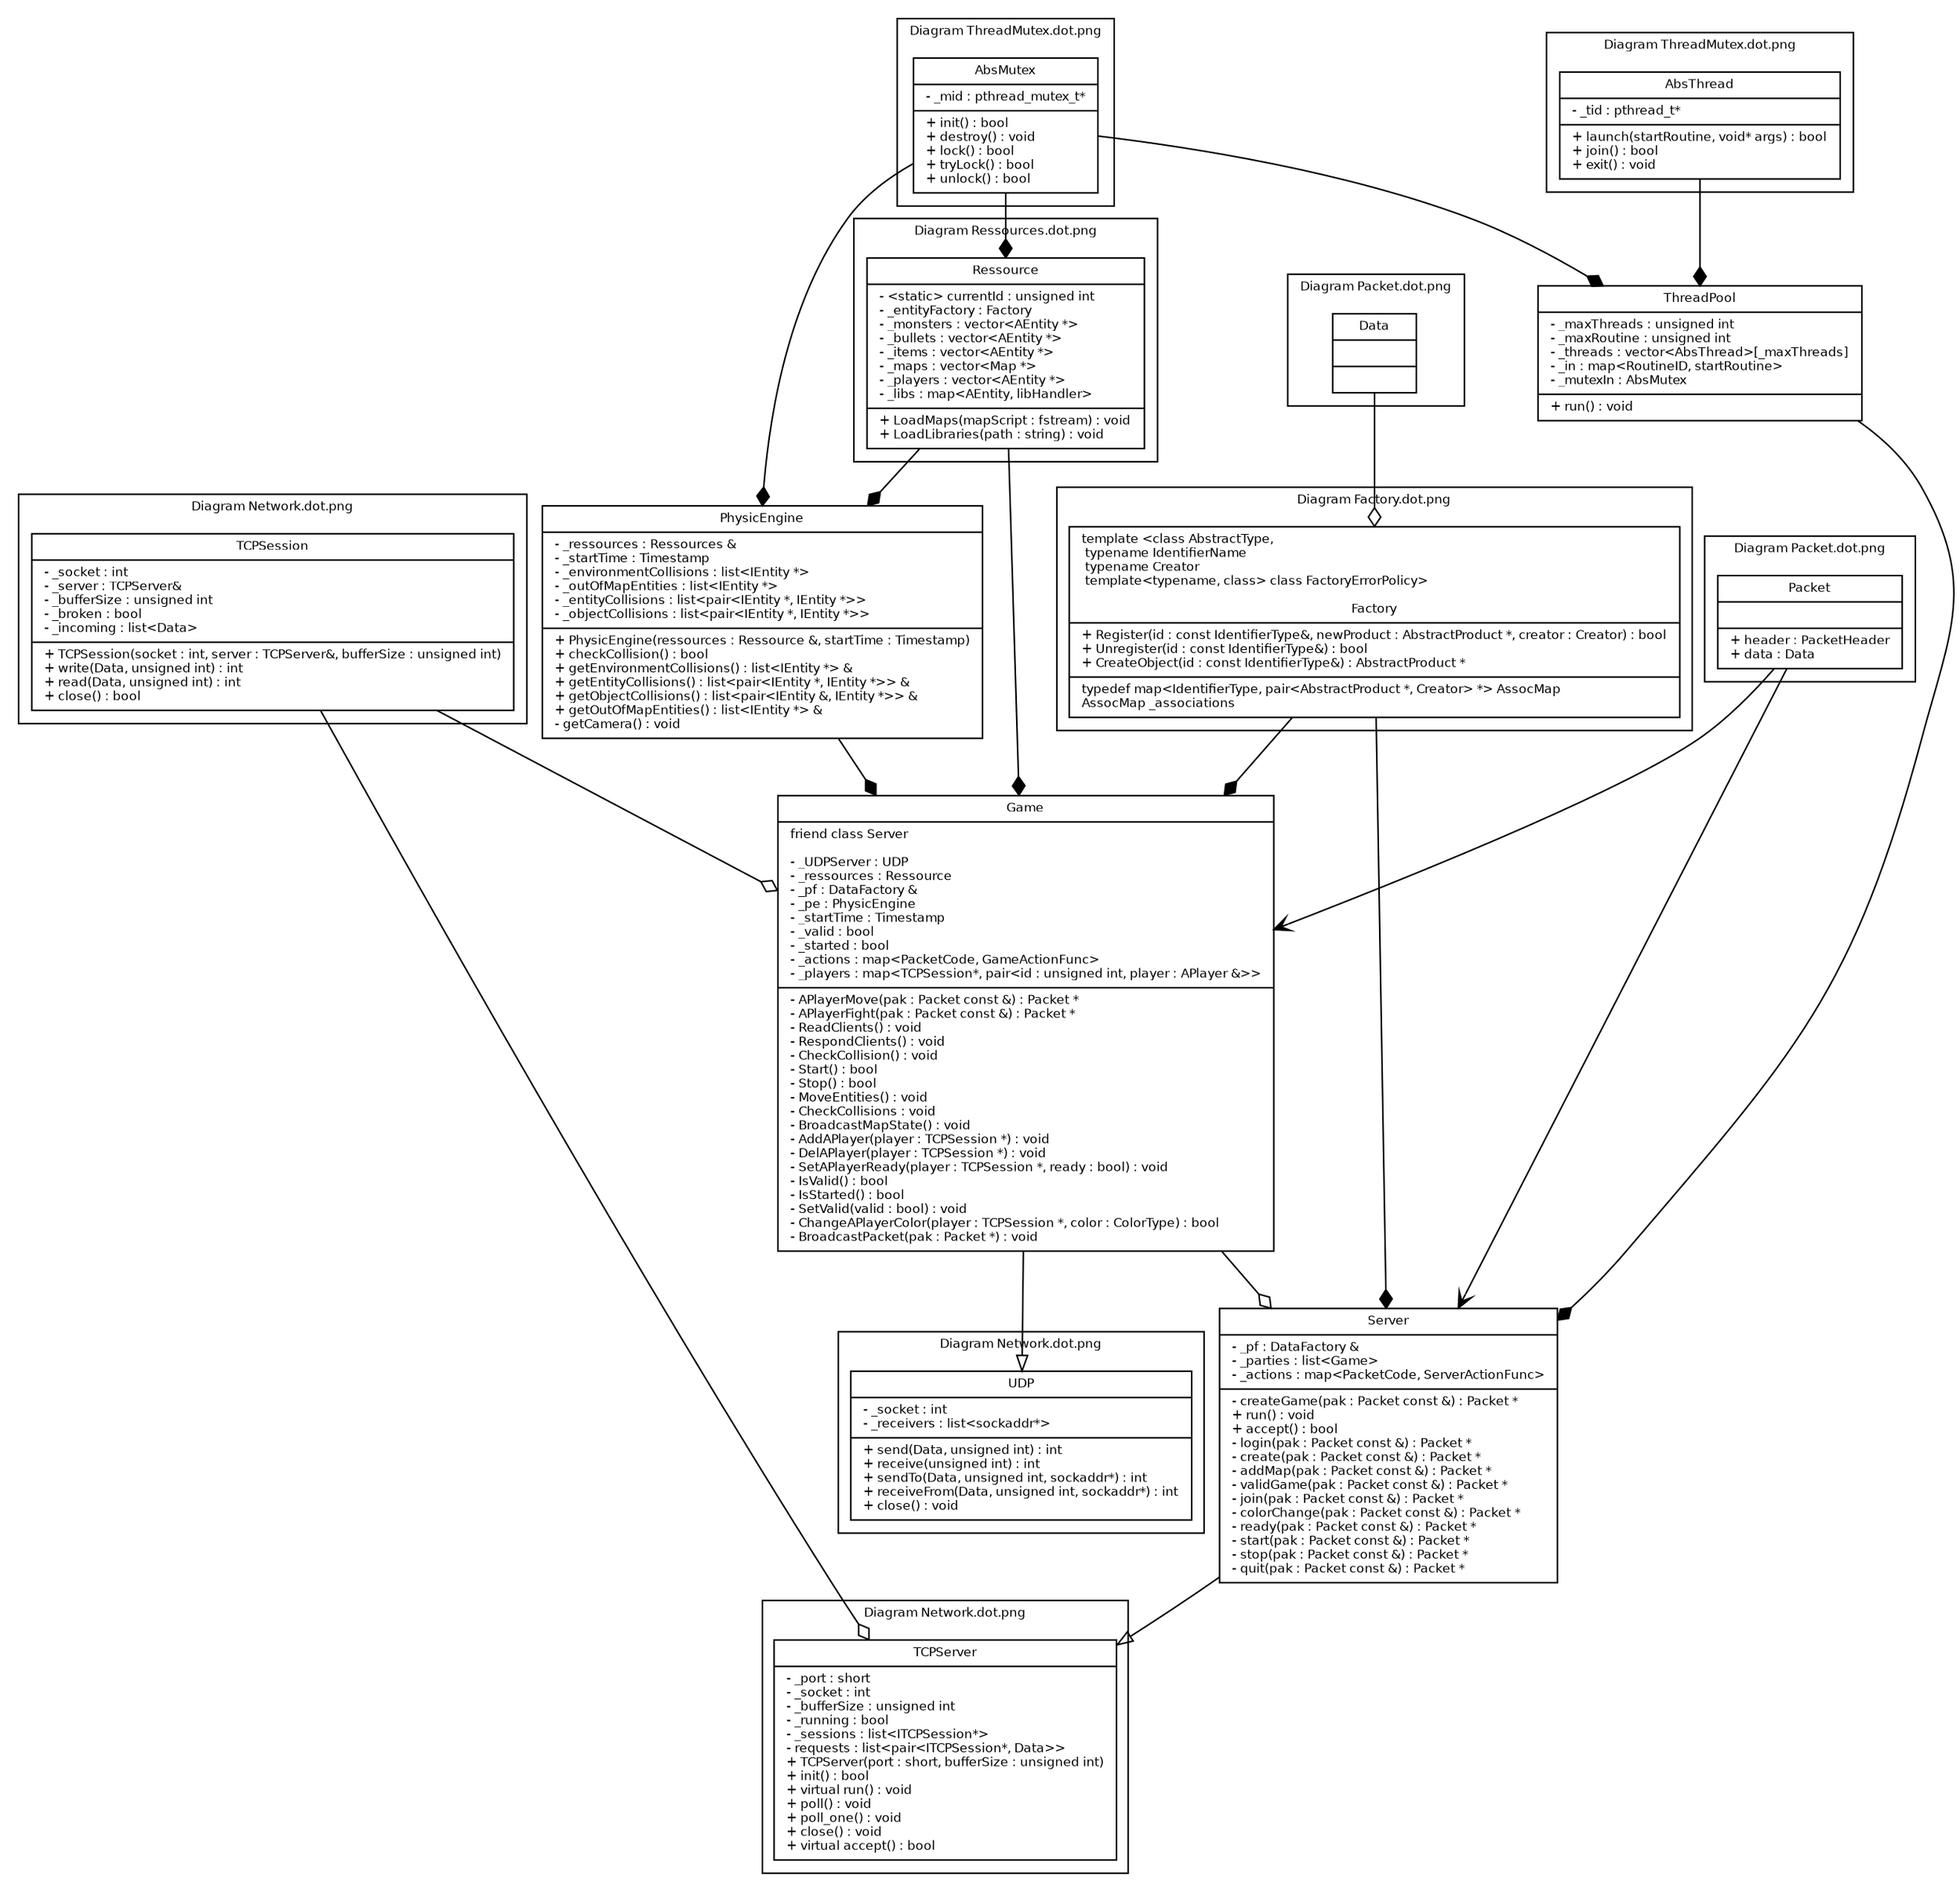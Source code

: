 digraph G {
fontname = "Bitstream Vera Sans"
fontsize = 8

node [
fontname = "Bitstream Vera Sans"
fontsize = 8
shape = "record"
]

subgraph clusterRessources1 {
label = "Diagram Ressources.dot.png"

// Class Ressource
Ressource [
label = "{\
Ressource|\
- \<static\> currentId : unsigned int\l\
- _entityFactory : Factory\l\
- _monsters : vector\<AEntity *\>\l\
- _bullets : vector\<AEntity *\>\l\
- _items : vector\<AEntity *\>\l\
- _maps : vector\<Map *\>\l\
- _players : vector\<AEntity *\>\l\
- _libs : map\<AEntity, libHandler\>\l|\
+ LoadMaps(mapScript : fstream) : void\l\
+ LoadLibraries(path : string) : void\l\
}"

]
}

// Class Game
Game [
label = "{\
Game|\
friend class Server\l\l\
- _UDPServer : UDP\l\
- _ressources : Ressource\l\
- _pf : DataFactory &\l\
- _pe : PhysicEngine\l\
- _startTime : Timestamp\l\
- _valid : bool\l\
- _started : bool\l\
- _actions : map\<PacketCode, GameActionFunc\>\l\
- _players : map\<TCPSession*, pair\<id : unsigned int, player : APlayer &\>\>\l|\
- APlayerMove(pak : Packet const &) : Packet *\l\
- APlayerFight(pak : Packet const &) : Packet *\l\
- ReadClients() : void\l\
- RespondClients() : void\l\
- CheckCollision() : void\l\
- Start() : bool\l\
- Stop() : bool\l\
- MoveEntities() : void\l\
- CheckCollisions : void\l\
- BroadcastMapState() : void\l\
- AddAPlayer(player : TCPSession *) : void\l\
- DelAPlayer(player : TCPSession *) : void\l\
- SetAPlayerReady(player : TCPSession *, ready : bool) : void\l\
- IsValid() : bool\l\
- IsStarted() : bool\l\
- SetValid(valid : bool) : void\l\
- ChangeAPlayerColor(player : TCPSession *, color : ColorType) : bool\l\
- BroadcastPacket(pak : Packet *) : void\l\
}"
]

// Class PhysicEngine
PhysicEngine [
label = "{\
PhysicEngine|\
- _ressources : Ressources &\l\
- _startTime : Timestamp\l\
- _environmentCollisions : list\<IEntity *\>\l\
- _outOfMapEntities : list\<IEntity *\>\l\
- _entityCollisions : list\<pair\<IEntity *, IEntity *\>\>\l\
- _objectCollisions : list\<pair\<IEntity *, IEntity *\>\>\l|\
+ PhysicEngine(ressources : Ressource &, startTime : Timestamp)\l\
+ checkCollision() : bool\l\
+ getEnvironmentCollisions() : list\<IEntity *\> &\l\
+ getEntityCollisions() : list\<pair\<IEntity *, IEntity *\>\> &\l\
+ getObjectCollisions() : list\<pair\<IEntity &, IEntity *\>\> &\l\
+ getOutOfMapEntities() : list\<IEntity *\> &\l\
- getCamera() : void\l\
}"
]

// Class Server
Server [
label = "{\
Server|\
- _pf : DataFactory &\l\
- _parties : list\<Game\>\l\
- _actions : map\<PacketCode, ServerActionFunc\>\l|\
- createGame(pak : Packet const &) : Packet *\l\
+ run() : void\l\
+ accept() : bool\l\
- login(pak : Packet const &) : Packet *\l\
- create(pak : Packet const &) : Packet *\l\
- addMap(pak : Packet const &) : Packet *\l\
- validGame(pak : Packet const &) : Packet *\l\
- join(pak : Packet const &) : Packet *\l\
- colorChange(pak : Packet const &) : Packet *\l\
- ready(pak : Packet const &) : Packet *\l\
- start(pak : Packet const &) : Packet *\l\
- stop(pak : Packet const &) : Packet *\l\
- quit(pak : Packet const &) : Packet *\l\
}"
]

//
// TCPSESSION SUBGRAPH
//
subgraph clusterTCPSession {
label = "Diagram Network.dot.png"

// Class TCPSession
TCPSession [
label = "{\
TCPSession|\
- _socket : int\l\
- _server : TCPServer&\l\
- _bufferSize : unsigned int\l\
- _broken : bool\l\
- _incoming : list\<Data\>\l|\
+ TCPSession(socket : int, server : TCPServer&, bufferSize : unsigned int)\l\
+ write(Data, unsigned int) : int\l\
+ read(Data, unsigned int) : int\l\
+ close() : bool\l\
}"
]

} // END : TCPSESSION SUBGRAPH

//
// UDP SUBGRAPH
//
subgraph clusterUDP {
label = "Diagram Network.dot.png"

// Class UDP
UDP [
label = "{\
UDP|\
- _socket : int\l\
- _receivers : list\<sockaddr*\>\l|\
+ send(Data, unsigned int) : int\l\
+ receive(unsigned int) : int\l\
+ sendTo(Data, unsigned int, sockaddr*) : int\l\
+ receiveFrom(Data, unsigned int, sockaddr*) : int\l\
+ close() : void\l\
}"
]

} // END : UDP SUBGRAPH

//
// TCPSERVER SUBGRAPH
//
subgraph clusterTCPServer {
label = "Diagram Network.dot.png"

// Class TCPServer_Unix
TCPServer [
label = "{\
TCPServer|\
- _port : short\l\
- _socket : int\l\
- _bufferSize : unsigned int\l\
- _running : bool\l\
- _sessions : list\<ITCPSession*\>\l\
- requests : list\<pair\<ITCPSession*, Data\>\>\l\
+ TCPServer(port : short, bufferSize : unsigned int)\l\
+ init() : bool\l\
+ virtual run() : void\l\
+ poll() : void\l\
+ poll_one() : void\l\
+ close() : void\l\
+ virtual accept() : bool\l\
}"
]

} // END : TCPSERVER SUBGRAPH

ThreadPool [
label = "{\
ThreadPool|\
- _maxThreads : unsigned int\l\
- _maxRoutine : unsigned int\l\
- _threads : vector\<AbsThread\>[_maxThreads]\l\
- _in : map\<RoutineID, startRoutine\>\l\
- _mutexIn : AbsMutex\l|\
+ run() : void\l\
}"
]

//
// THREAD SUBGRAPH
//
subgraph clusterThread {
label = "Diagram ThreadMutex.dot.png"

// Concrete thread class for unix
AbsThread [
label = "{\
AbsThread|\
- _tid : pthread_t*\l|\
+ launch(startRoutine, void* args) : bool\l\
+ join() : bool\l\
+ exit() : void\l\
}"
]

} // END : THREAD SUBGRAPH

//
// MUTEX SUBGRAPH
//
subgraph clusterMutex {
label = "Diagram ThreadMutex.dot.png"

// Class AbsMutex
AbsMutex [
label = "{\
AbsMutex|\
- _mid : pthread_mutex_t*\l|\
+ init() : bool\l\
+ destroy() : void\l\
+ lock() : bool\l\
+ tryLock() : bool\l\
+ unlock() : bool\l\
}"
]

} // END : MUTEX SUBGRAPH

//
// APACKET SUBGRAPH
//
subgraph clusterData {
label = "Diagram Packet.dot.png"

Data [
label = "{\
Data||\
}"
]

}

//
// APACKET SUBGRAPH
//
subgraph clusterPacket {
label = "Diagram Packet.dot.png"

Packet [
label = "{\
Packet||\
+ header : PacketHeader\l\
+ data : Data\l\
}"
]

}

subgraph clusterGenericFactory {
label = "Diagram Factory.dot.png"

// Template class Factory
Factory [
label = "{\
template \<class AbstractType,\l\
		  typename IdentifierName\l\
		  typename Creator\l\
		  template\<typename, class\> class FactoryErrorPolicy\>\l\l\
Factory|\
+ Register(id : const IdentifierType&, newProduct : AbstractProduct *, creator : Creator) : bool\l\
+ Unregister(id : const IdentifierType&) : bool\l\
+ CreateObject(id : const IdentifierType&) : AbstractProduct *\l|\
typedef map\<IdentifierType, pair\<AbstractProduct *, Creator\> *\> AssocMap\l\
AssocMap _associations\l\
}"
]

}

edge [
fontname = "Bitstream Vera Sans"
fontsize = 8
]

// Composition
AbsMutex -> PhysicEngine [arrowhead = "diamond" style = "solid"]
AbsMutex -> Ressource [arrowhead = "diamond" style = "solid"]
Ressource -> Game [arrowhead = "diamond" style = "solid"]
Factory -> Server [arrowhead = "diamond" style = "solid"]
Factory -> Game [arrowhead = "diamond" style = "solid"]
PhysicEngine -> Game [arrowhead = "diamond" style = "solid"]
Ressource -> PhysicEngine [arrowhead = "diamond" style = "solid"]
ThreadPool -> Server [arrowhead = "diamond" style = "solid"]
AbsThread -> ThreadPool [arrowhead = "diamond" style = "solid"]
AbsMutex -> ThreadPool [arrowhead = "diamond" style = "solid"]

// Aggregation
TCPSession -> TCPServer [arrowhead = "odiamond" style = "solid"]
TCPSession -> Game [arrowhead = "odiamond" style = "solid"]
Game -> Server [arrowhead = "odiamond" style = "solid"]
Data -> Factory [arrowhead = "odiamond" style = "solid"]

// Uses
Packet -> Game [arrowhead = "vee" style = "solid"]
Packet -> Server [arrowhead = "vee" style = "solid"]

// Heritage
Server -> TCPServer [arrowhead = "onormal" style = "solid"]
Game -> UDP [arrowhead = "onormal" style = "solid"] 

}
